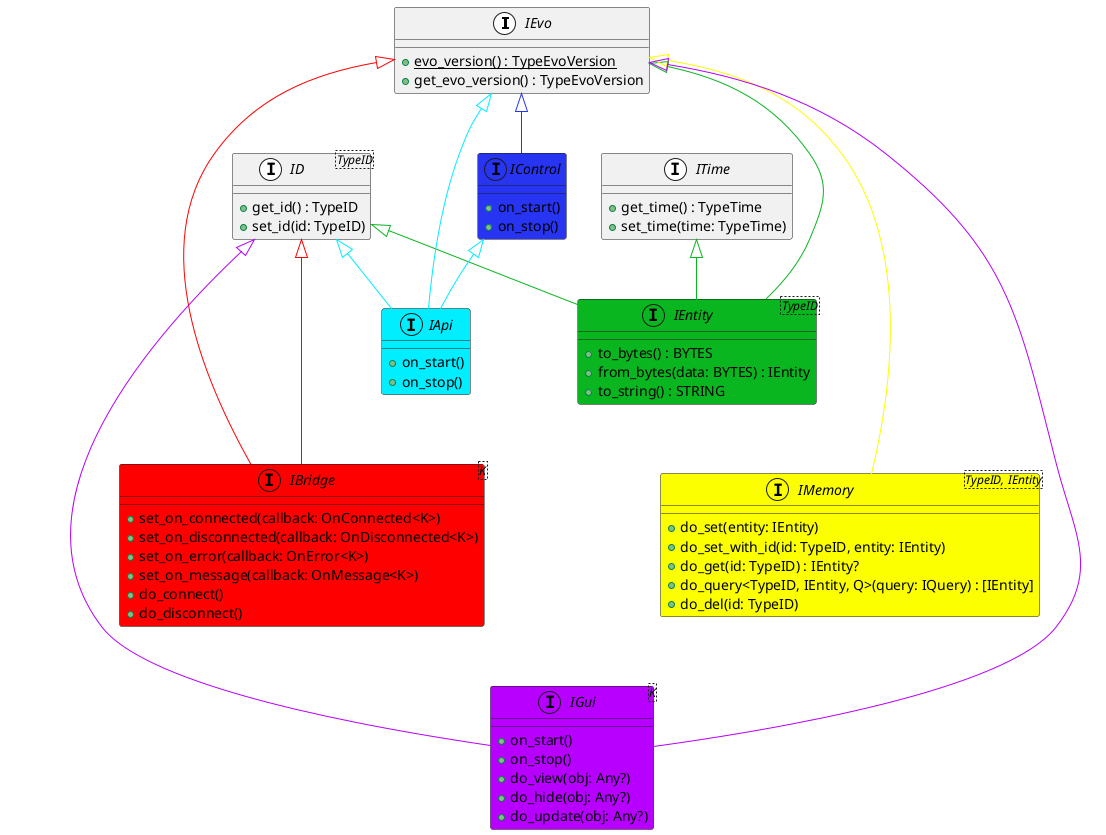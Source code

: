 @startuml

' Set background color
skinparam BackgroundColor transparent

' Define colors for each interface
!define IEvoColor #FFFFFF
!define IDColor #FFFFFF
!define ITimeColor #FFFFFF
!define IBridgeColor #ff0000
!define IControlColor #2735f3
!define IEntityColor #09b620
!define IMemoryColor #fbff00
!define IFoundationColor #ffa600
!define IGuiColor #b700ff
!define IApiColor #00eeff
 

' Define the interfaces with their respective colors
interface IEvo <<(I, IEvoColor)>> {
    +{static} evo_version() : TypeEvoVersion
    +get_evo_version() : TypeEvoVersion
}

interface ID<TypeID> <<(I, IDColor)>> {
    +get_id() : TypeID
    +set_id(id: TypeID)
}

interface ITime <<(I, ITimeColor)>> {
    +get_time() : TypeTime
    +set_time(time: TypeTime)
}
interface IEntity<TypeID> <<(I, IEntityColor)>> IEntityColor{
    +to_bytes() : BYTES
    +from_bytes(data: BYTES) : IEntity
    +to_string() : STRING
}


interface IControl <<(I, IControlColor)>> IControlColor{
    +on_start()
    +on_stop()
}

interface IApi <<(I, IApiColor)>> IApiColor{
    +on_start()
    +on_stop()
}


interface IBridge<K> <<(I, IBridgeColor)>> IBridgeColor{
    +set_on_connected(callback: OnConnected<K>)
    +set_on_disconnected(callback: OnDisconnected<K>)
    +set_on_error(callback: OnError<K>)
    +set_on_message(callback: OnMessage<K>)
    +do_connect()
    +do_disconnect()
}

interface IMemory<TypeID, IEntity> <<(I, IMemoryColor)>> IMemoryColor {
    + do_set(entity: IEntity)
    + do_set_with_id(id: TypeID, entity: IEntity)
    + do_get(id: TypeID) : IEntity?
    + do_query<TypeID, IEntity, Q>(query: IQuery) : [IEntity]
    + do_del(id: TypeID)
} 



interface IGui<K> <<(I, IGuiColor)>> IGuiColor {
    + on_start()
    + on_stop()
    + do_view(obj: Any?)
    + do_hide(obj: Any?)
    + do_update(obj: Any?)
}



' Define the relationships between interfaces
IEvo <|-- IControl IControlColor

IEvo <|-- IEntity IEntityColor
ID <|-- IEntity IEntityColor
ITime <|-- IEntity IEntityColor

IEvo <|-- IBridge IBridgeColor
ID <|-- IBridge IBridgeColor

IEvo <|-- IMemory IMemoryColor

IEvo <|-- IGui IGuiColor
ID <|-- IGui IGuiColor

IEvo <|-- IApi IApiColor
ID <|-- IApi IApiColor
IControl <|-- IApi IApiColor

IEvo -down-> ID #transparent
'ID -left-> ITime #transparent
'ID -down-> IControl #transparent
IMemory -left-> IBridge #transparent

IControl -down-> IGui #transparent
IControl -right-> IApi #transparent
IEntity -down-> IGui #transparent
IEntity -down-> IBridge #transparent
IEntity -up-> IControl #transparent
IMemory -down-> IGui #transparent
IBridge -down-> IGui #transparent


@enduml